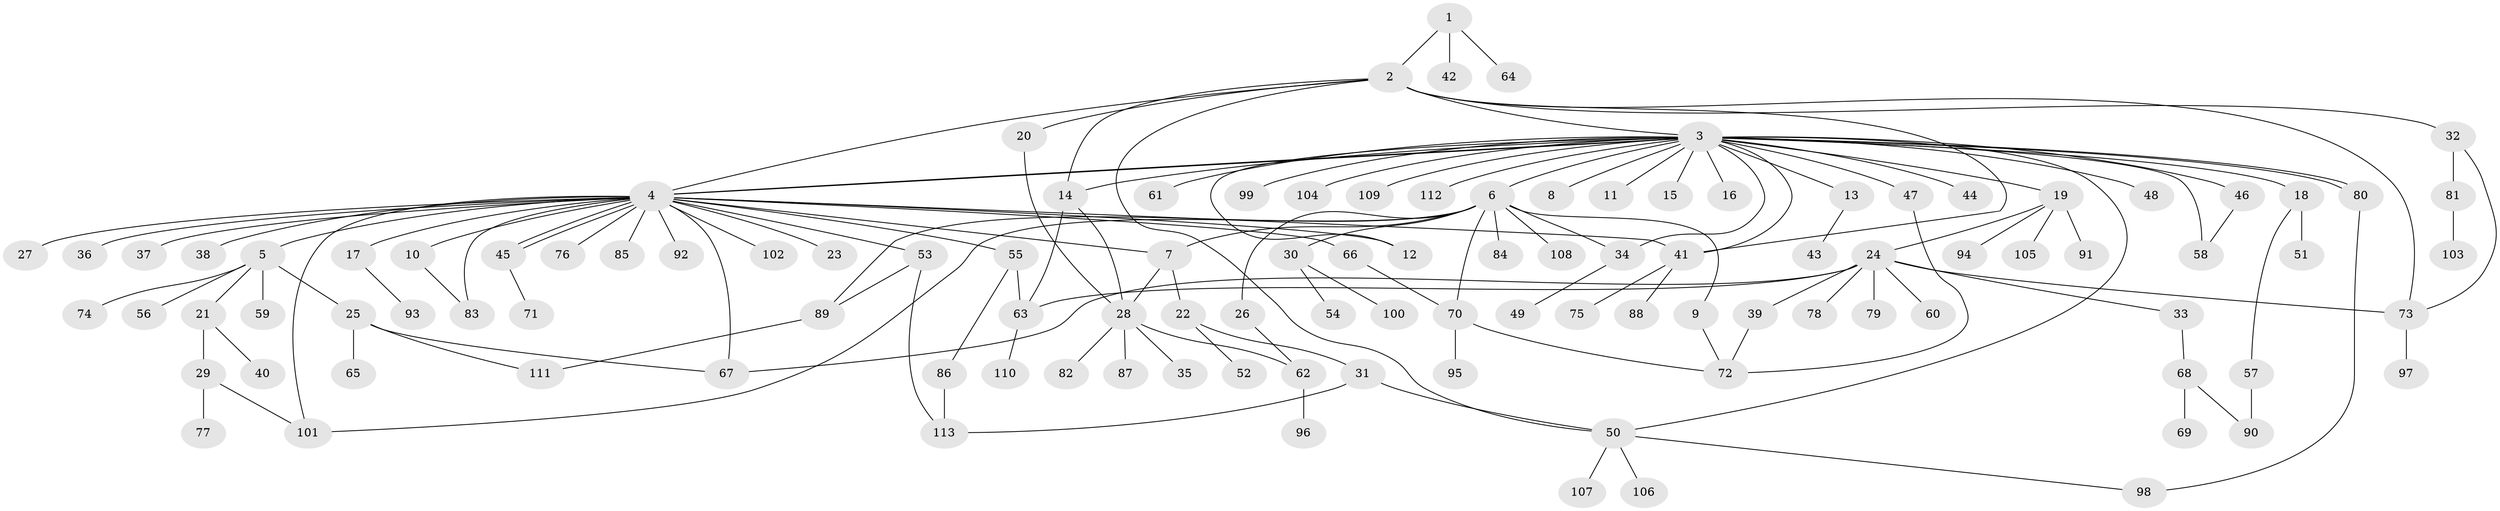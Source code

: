 // Generated by graph-tools (version 1.1) at 2025/35/03/09/25 02:35:33]
// undirected, 113 vertices, 147 edges
graph export_dot {
graph [start="1"]
  node [color=gray90,style=filled];
  1;
  2;
  3;
  4;
  5;
  6;
  7;
  8;
  9;
  10;
  11;
  12;
  13;
  14;
  15;
  16;
  17;
  18;
  19;
  20;
  21;
  22;
  23;
  24;
  25;
  26;
  27;
  28;
  29;
  30;
  31;
  32;
  33;
  34;
  35;
  36;
  37;
  38;
  39;
  40;
  41;
  42;
  43;
  44;
  45;
  46;
  47;
  48;
  49;
  50;
  51;
  52;
  53;
  54;
  55;
  56;
  57;
  58;
  59;
  60;
  61;
  62;
  63;
  64;
  65;
  66;
  67;
  68;
  69;
  70;
  71;
  72;
  73;
  74;
  75;
  76;
  77;
  78;
  79;
  80;
  81;
  82;
  83;
  84;
  85;
  86;
  87;
  88;
  89;
  90;
  91;
  92;
  93;
  94;
  95;
  96;
  97;
  98;
  99;
  100;
  101;
  102;
  103;
  104;
  105;
  106;
  107;
  108;
  109;
  110;
  111;
  112;
  113;
  1 -- 2;
  1 -- 42;
  1 -- 64;
  2 -- 3;
  2 -- 4;
  2 -- 14;
  2 -- 20;
  2 -- 32;
  2 -- 41;
  2 -- 50;
  2 -- 73;
  3 -- 4;
  3 -- 4;
  3 -- 6;
  3 -- 8;
  3 -- 11;
  3 -- 12;
  3 -- 13;
  3 -- 14;
  3 -- 15;
  3 -- 16;
  3 -- 18;
  3 -- 19;
  3 -- 34;
  3 -- 41;
  3 -- 44;
  3 -- 46;
  3 -- 47;
  3 -- 48;
  3 -- 50;
  3 -- 58;
  3 -- 61;
  3 -- 80;
  3 -- 80;
  3 -- 99;
  3 -- 104;
  3 -- 109;
  3 -- 112;
  4 -- 5;
  4 -- 7;
  4 -- 10;
  4 -- 12;
  4 -- 17;
  4 -- 23;
  4 -- 27;
  4 -- 36;
  4 -- 37;
  4 -- 38;
  4 -- 41;
  4 -- 45;
  4 -- 45;
  4 -- 53;
  4 -- 55;
  4 -- 66;
  4 -- 67;
  4 -- 76;
  4 -- 83;
  4 -- 85;
  4 -- 92;
  4 -- 101;
  4 -- 102;
  5 -- 21;
  5 -- 25;
  5 -- 56;
  5 -- 59;
  5 -- 74;
  6 -- 7;
  6 -- 9;
  6 -- 26;
  6 -- 30;
  6 -- 34;
  6 -- 70;
  6 -- 84;
  6 -- 89;
  6 -- 101;
  6 -- 108;
  7 -- 22;
  7 -- 28;
  9 -- 72;
  10 -- 83;
  13 -- 43;
  14 -- 28;
  14 -- 63;
  17 -- 93;
  18 -- 51;
  18 -- 57;
  19 -- 24;
  19 -- 91;
  19 -- 94;
  19 -- 105;
  20 -- 28;
  21 -- 29;
  21 -- 40;
  22 -- 31;
  22 -- 52;
  24 -- 33;
  24 -- 39;
  24 -- 60;
  24 -- 63;
  24 -- 67;
  24 -- 73;
  24 -- 78;
  24 -- 79;
  25 -- 65;
  25 -- 67;
  25 -- 111;
  26 -- 62;
  28 -- 35;
  28 -- 62;
  28 -- 82;
  28 -- 87;
  29 -- 77;
  29 -- 101;
  30 -- 54;
  30 -- 100;
  31 -- 50;
  31 -- 113;
  32 -- 73;
  32 -- 81;
  33 -- 68;
  34 -- 49;
  39 -- 72;
  41 -- 75;
  41 -- 88;
  45 -- 71;
  46 -- 58;
  47 -- 72;
  50 -- 98;
  50 -- 106;
  50 -- 107;
  53 -- 89;
  53 -- 113;
  55 -- 63;
  55 -- 86;
  57 -- 90;
  62 -- 96;
  63 -- 110;
  66 -- 70;
  68 -- 69;
  68 -- 90;
  70 -- 72;
  70 -- 95;
  73 -- 97;
  80 -- 98;
  81 -- 103;
  86 -- 113;
  89 -- 111;
}

